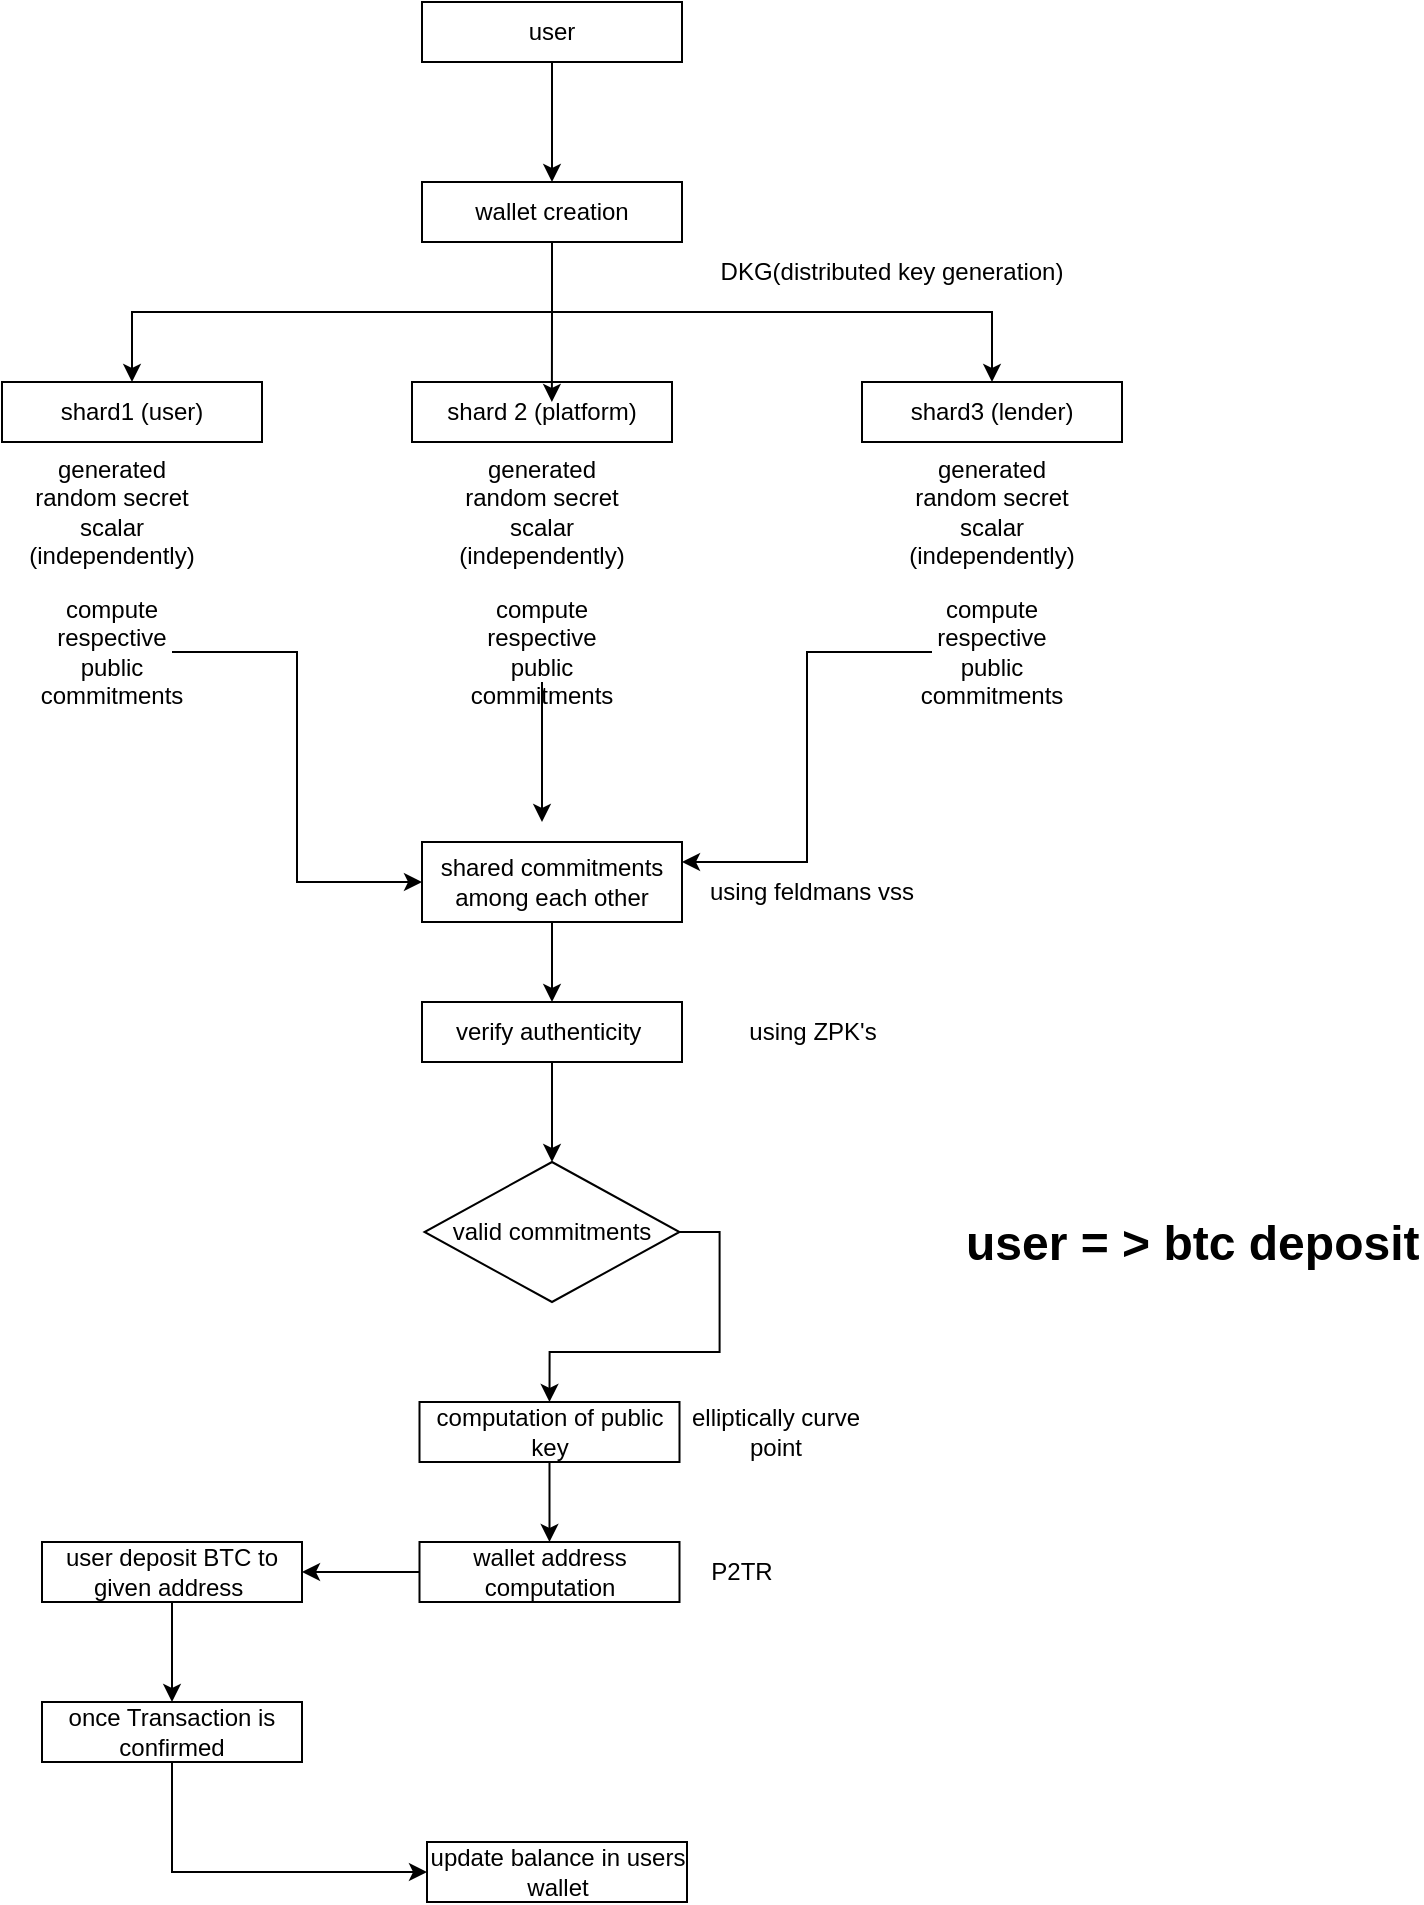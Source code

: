 <mxfile version="26.2.9">
  <diagram name="Page-1" id="oqhReLrGQhSx3HRFwQ2_">
    <mxGraphModel dx="1044" dy="562" grid="1" gridSize="10" guides="1" tooltips="1" connect="1" arrows="1" fold="1" page="1" pageScale="1" pageWidth="850" pageHeight="1100" math="0" shadow="0">
      <root>
        <mxCell id="0" />
        <mxCell id="1" parent="0" />
        <mxCell id="ollO1iBpmnBTuX-cM9Qd-10" style="edgeStyle=orthogonalEdgeStyle;rounded=0;orthogonalLoop=1;jettySize=auto;html=1;exitX=0.5;exitY=1;exitDx=0;exitDy=0;entryX=0.5;entryY=0;entryDx=0;entryDy=0;" edge="1" parent="1" source="ollO1iBpmnBTuX-cM9Qd-2" target="ollO1iBpmnBTuX-cM9Qd-9">
          <mxGeometry relative="1" as="geometry" />
        </mxCell>
        <mxCell id="ollO1iBpmnBTuX-cM9Qd-2" value="user" style="rounded=0;whiteSpace=wrap;html=1;" vertex="1" parent="1">
          <mxGeometry x="310" y="60" width="130" height="30" as="geometry" />
        </mxCell>
        <mxCell id="ollO1iBpmnBTuX-cM9Qd-6" value="shard3 (lender)" style="rounded=0;whiteSpace=wrap;html=1;" vertex="1" parent="1">
          <mxGeometry x="530" y="250" width="130" height="30" as="geometry" />
        </mxCell>
        <mxCell id="ollO1iBpmnBTuX-cM9Qd-7" value="shard 2 (platform)" style="rounded=0;whiteSpace=wrap;html=1;" vertex="1" parent="1">
          <mxGeometry x="305" y="250" width="130" height="30" as="geometry" />
        </mxCell>
        <mxCell id="ollO1iBpmnBTuX-cM9Qd-8" value="shard1 (user)" style="rounded=0;whiteSpace=wrap;html=1;" vertex="1" parent="1">
          <mxGeometry x="100" y="250" width="130" height="30" as="geometry" />
        </mxCell>
        <mxCell id="ollO1iBpmnBTuX-cM9Qd-11" style="edgeStyle=orthogonalEdgeStyle;rounded=0;orthogonalLoop=1;jettySize=auto;html=1;exitX=0.5;exitY=1;exitDx=0;exitDy=0;" edge="1" parent="1" source="ollO1iBpmnBTuX-cM9Qd-9" target="ollO1iBpmnBTuX-cM9Qd-8">
          <mxGeometry relative="1" as="geometry" />
        </mxCell>
        <mxCell id="ollO1iBpmnBTuX-cM9Qd-13" style="edgeStyle=orthogonalEdgeStyle;rounded=0;orthogonalLoop=1;jettySize=auto;html=1;exitX=0.5;exitY=1;exitDx=0;exitDy=0;entryX=0.5;entryY=0;entryDx=0;entryDy=0;" edge="1" parent="1" source="ollO1iBpmnBTuX-cM9Qd-9" target="ollO1iBpmnBTuX-cM9Qd-6">
          <mxGeometry relative="1" as="geometry" />
        </mxCell>
        <mxCell id="ollO1iBpmnBTuX-cM9Qd-9" value="wallet creation" style="rounded=0;whiteSpace=wrap;html=1;" vertex="1" parent="1">
          <mxGeometry x="310" y="150" width="130" height="30" as="geometry" />
        </mxCell>
        <mxCell id="ollO1iBpmnBTuX-cM9Qd-12" style="edgeStyle=orthogonalEdgeStyle;rounded=0;orthogonalLoop=1;jettySize=auto;html=1;exitX=0.5;exitY=1;exitDx=0;exitDy=0;entryX=0.538;entryY=0.333;entryDx=0;entryDy=0;entryPerimeter=0;" edge="1" parent="1" source="ollO1iBpmnBTuX-cM9Qd-9" target="ollO1iBpmnBTuX-cM9Qd-7">
          <mxGeometry relative="1" as="geometry" />
        </mxCell>
        <mxCell id="ollO1iBpmnBTuX-cM9Qd-15" value="DKG(distributed key generation)" style="text;html=1;align=center;verticalAlign=middle;whiteSpace=wrap;rounded=0;" vertex="1" parent="1">
          <mxGeometry x="425" y="180" width="240" height="30" as="geometry" />
        </mxCell>
        <mxCell id="ollO1iBpmnBTuX-cM9Qd-18" value="generated random secret scalar (independently)" style="text;html=1;align=center;verticalAlign=middle;whiteSpace=wrap;rounded=0;" vertex="1" parent="1">
          <mxGeometry x="110" y="300" width="90" height="30" as="geometry" />
        </mxCell>
        <mxCell id="ollO1iBpmnBTuX-cM9Qd-19" value="generated random secret scalar (independently)" style="text;html=1;align=center;verticalAlign=middle;whiteSpace=wrap;rounded=0;" vertex="1" parent="1">
          <mxGeometry x="550" y="300" width="90" height="30" as="geometry" />
        </mxCell>
        <mxCell id="ollO1iBpmnBTuX-cM9Qd-20" value="generated random secret scalar (independently)" style="text;html=1;align=center;verticalAlign=middle;whiteSpace=wrap;rounded=0;" vertex="1" parent="1">
          <mxGeometry x="325" y="300" width="90" height="30" as="geometry" />
        </mxCell>
        <mxCell id="ollO1iBpmnBTuX-cM9Qd-40" style="edgeStyle=orthogonalEdgeStyle;rounded=0;orthogonalLoop=1;jettySize=auto;html=1;entryX=0;entryY=0.5;entryDx=0;entryDy=0;" edge="1" parent="1" source="ollO1iBpmnBTuX-cM9Qd-22" target="ollO1iBpmnBTuX-cM9Qd-28">
          <mxGeometry relative="1" as="geometry" />
        </mxCell>
        <mxCell id="ollO1iBpmnBTuX-cM9Qd-22" value="compute respective public commitments" style="text;html=1;align=center;verticalAlign=middle;whiteSpace=wrap;rounded=0;" vertex="1" parent="1">
          <mxGeometry x="125" y="370" width="60" height="30" as="geometry" />
        </mxCell>
        <mxCell id="ollO1iBpmnBTuX-cM9Qd-41" style="edgeStyle=orthogonalEdgeStyle;rounded=0;orthogonalLoop=1;jettySize=auto;html=1;" edge="1" parent="1" source="ollO1iBpmnBTuX-cM9Qd-23">
          <mxGeometry relative="1" as="geometry">
            <mxPoint x="370" y="470" as="targetPoint" />
          </mxGeometry>
        </mxCell>
        <mxCell id="ollO1iBpmnBTuX-cM9Qd-23" value="compute respective public commitments" style="text;html=1;align=center;verticalAlign=middle;whiteSpace=wrap;rounded=0;" vertex="1" parent="1">
          <mxGeometry x="340" y="370" width="60" height="30" as="geometry" />
        </mxCell>
        <mxCell id="ollO1iBpmnBTuX-cM9Qd-42" style="edgeStyle=orthogonalEdgeStyle;rounded=0;orthogonalLoop=1;jettySize=auto;html=1;entryX=1;entryY=0.25;entryDx=0;entryDy=0;" edge="1" parent="1" source="ollO1iBpmnBTuX-cM9Qd-24" target="ollO1iBpmnBTuX-cM9Qd-28">
          <mxGeometry relative="1" as="geometry" />
        </mxCell>
        <mxCell id="ollO1iBpmnBTuX-cM9Qd-24" value="compute respective public commitments" style="text;html=1;align=center;verticalAlign=middle;whiteSpace=wrap;rounded=0;" vertex="1" parent="1">
          <mxGeometry x="565" y="370" width="60" height="30" as="geometry" />
        </mxCell>
        <mxCell id="ollO1iBpmnBTuX-cM9Qd-27" value="using feldmans vss" style="text;html=1;align=center;verticalAlign=middle;whiteSpace=wrap;rounded=0;" vertex="1" parent="1">
          <mxGeometry x="380" y="490" width="250" height="30" as="geometry" />
        </mxCell>
        <mxCell id="ollO1iBpmnBTuX-cM9Qd-32" style="edgeStyle=orthogonalEdgeStyle;rounded=0;orthogonalLoop=1;jettySize=auto;html=1;exitX=0.5;exitY=1;exitDx=0;exitDy=0;entryX=0.5;entryY=0;entryDx=0;entryDy=0;" edge="1" parent="1" source="ollO1iBpmnBTuX-cM9Qd-28" target="ollO1iBpmnBTuX-cM9Qd-30">
          <mxGeometry relative="1" as="geometry" />
        </mxCell>
        <mxCell id="ollO1iBpmnBTuX-cM9Qd-28" value="shared commitments among each other" style="rounded=0;whiteSpace=wrap;html=1;" vertex="1" parent="1">
          <mxGeometry x="310" y="480" width="130" height="40" as="geometry" />
        </mxCell>
        <mxCell id="ollO1iBpmnBTuX-cM9Qd-35" style="edgeStyle=orthogonalEdgeStyle;rounded=0;orthogonalLoop=1;jettySize=auto;html=1;exitX=0.5;exitY=1;exitDx=0;exitDy=0;entryX=0.5;entryY=0;entryDx=0;entryDy=0;" edge="1" parent="1" source="ollO1iBpmnBTuX-cM9Qd-30" target="ollO1iBpmnBTuX-cM9Qd-34">
          <mxGeometry relative="1" as="geometry" />
        </mxCell>
        <mxCell id="ollO1iBpmnBTuX-cM9Qd-30" value="verify authenticity&amp;nbsp;" style="rounded=0;whiteSpace=wrap;html=1;" vertex="1" parent="1">
          <mxGeometry x="310" y="560" width="130" height="30" as="geometry" />
        </mxCell>
        <mxCell id="ollO1iBpmnBTuX-cM9Qd-31" value="using ZPK&#39;s" style="text;html=1;align=center;verticalAlign=middle;whiteSpace=wrap;rounded=0;" vertex="1" parent="1">
          <mxGeometry x="442.5" y="560" width="125" height="30" as="geometry" />
        </mxCell>
        <mxCell id="ollO1iBpmnBTuX-cM9Qd-39" style="edgeStyle=orthogonalEdgeStyle;rounded=0;orthogonalLoop=1;jettySize=auto;html=1;exitX=1;exitY=0.5;exitDx=0;exitDy=0;entryX=0.5;entryY=0;entryDx=0;entryDy=0;" edge="1" parent="1" source="ollO1iBpmnBTuX-cM9Qd-34" target="ollO1iBpmnBTuX-cM9Qd-38">
          <mxGeometry relative="1" as="geometry" />
        </mxCell>
        <mxCell id="ollO1iBpmnBTuX-cM9Qd-34" value="valid commitments" style="rhombus;whiteSpace=wrap;html=1;" vertex="1" parent="1">
          <mxGeometry x="311.25" y="640" width="127.5" height="70" as="geometry" />
        </mxCell>
        <mxCell id="ollO1iBpmnBTuX-cM9Qd-51" value="" style="edgeStyle=orthogonalEdgeStyle;rounded=0;orthogonalLoop=1;jettySize=auto;html=1;" edge="1" parent="1" source="ollO1iBpmnBTuX-cM9Qd-38" target="ollO1iBpmnBTuX-cM9Qd-44">
          <mxGeometry relative="1" as="geometry" />
        </mxCell>
        <mxCell id="ollO1iBpmnBTuX-cM9Qd-38" value="computation of public key" style="rounded=0;whiteSpace=wrap;html=1;" vertex="1" parent="1">
          <mxGeometry x="308.75" y="760" width="130" height="30" as="geometry" />
        </mxCell>
        <mxCell id="ollO1iBpmnBTuX-cM9Qd-50" value="" style="edgeStyle=orthogonalEdgeStyle;rounded=0;orthogonalLoop=1;jettySize=auto;html=1;" edge="1" parent="1" source="ollO1iBpmnBTuX-cM9Qd-44" target="ollO1iBpmnBTuX-cM9Qd-49">
          <mxGeometry relative="1" as="geometry" />
        </mxCell>
        <mxCell id="ollO1iBpmnBTuX-cM9Qd-44" value="wallet address computation" style="rounded=0;whiteSpace=wrap;html=1;" vertex="1" parent="1">
          <mxGeometry x="308.75" y="830" width="130" height="30" as="geometry" />
        </mxCell>
        <mxCell id="ollO1iBpmnBTuX-cM9Qd-45" value="P2TR" style="text;html=1;align=center;verticalAlign=middle;whiteSpace=wrap;rounded=0;" vertex="1" parent="1">
          <mxGeometry x="440" y="830" width="60" height="30" as="geometry" />
        </mxCell>
        <mxCell id="ollO1iBpmnBTuX-cM9Qd-54" value="" style="edgeStyle=orthogonalEdgeStyle;rounded=0;orthogonalLoop=1;jettySize=auto;html=1;" edge="1" parent="1" source="ollO1iBpmnBTuX-cM9Qd-49" target="ollO1iBpmnBTuX-cM9Qd-53">
          <mxGeometry relative="1" as="geometry" />
        </mxCell>
        <mxCell id="ollO1iBpmnBTuX-cM9Qd-49" value="user deposit BTC to given address&amp;nbsp;" style="rounded=0;whiteSpace=wrap;html=1;" vertex="1" parent="1">
          <mxGeometry x="120" y="830" width="130" height="30" as="geometry" />
        </mxCell>
        <mxCell id="ollO1iBpmnBTuX-cM9Qd-57" style="edgeStyle=orthogonalEdgeStyle;rounded=0;orthogonalLoop=1;jettySize=auto;html=1;exitX=0.5;exitY=1;exitDx=0;exitDy=0;entryX=0;entryY=0.5;entryDx=0;entryDy=0;" edge="1" parent="1" source="ollO1iBpmnBTuX-cM9Qd-53" target="ollO1iBpmnBTuX-cM9Qd-56">
          <mxGeometry relative="1" as="geometry" />
        </mxCell>
        <mxCell id="ollO1iBpmnBTuX-cM9Qd-53" value="once Transaction is confirmed" style="rounded=0;whiteSpace=wrap;html=1;" vertex="1" parent="1">
          <mxGeometry x="120" y="910" width="130" height="30" as="geometry" />
        </mxCell>
        <mxCell id="ollO1iBpmnBTuX-cM9Qd-56" value="update balance in users wallet" style="rounded=0;whiteSpace=wrap;html=1;" vertex="1" parent="1">
          <mxGeometry x="312.5" y="980" width="130" height="30" as="geometry" />
        </mxCell>
        <mxCell id="ollO1iBpmnBTuX-cM9Qd-58" value="&lt;h1 style=&quot;margin-top: 0px;&quot;&gt;user = &amp;gt; btc deposit&lt;/h1&gt;&lt;p&gt;&lt;br&gt;&lt;/p&gt;" style="text;html=1;whiteSpace=wrap;overflow=hidden;rounded=0;" vertex="1" parent="1">
          <mxGeometry x="580" y="660" width="230" height="120" as="geometry" />
        </mxCell>
        <mxCell id="ollO1iBpmnBTuX-cM9Qd-59" value="elliptically curve point" style="text;html=1;align=center;verticalAlign=middle;whiteSpace=wrap;rounded=0;" vertex="1" parent="1">
          <mxGeometry x="442.5" y="760" width="87.5" height="30" as="geometry" />
        </mxCell>
      </root>
    </mxGraphModel>
  </diagram>
</mxfile>
